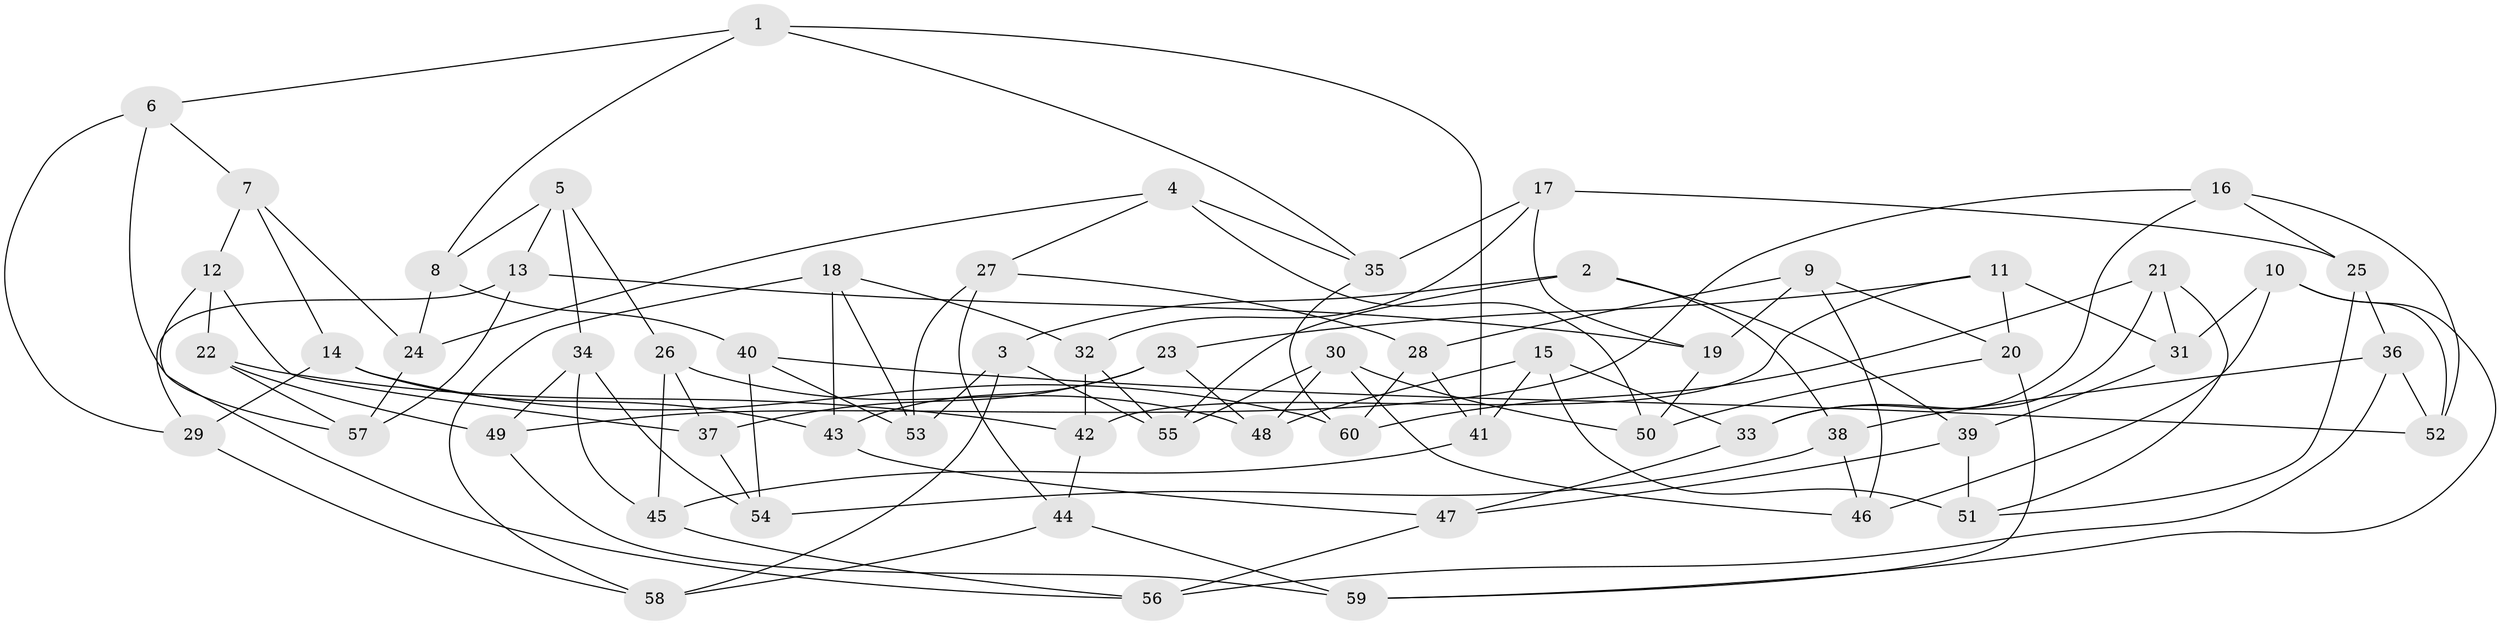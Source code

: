 // Generated by graph-tools (version 1.1) at 2025/27/03/09/25 03:27:00]
// undirected, 60 vertices, 120 edges
graph export_dot {
graph [start="1"]
  node [color=gray90,style=filled];
  1;
  2;
  3;
  4;
  5;
  6;
  7;
  8;
  9;
  10;
  11;
  12;
  13;
  14;
  15;
  16;
  17;
  18;
  19;
  20;
  21;
  22;
  23;
  24;
  25;
  26;
  27;
  28;
  29;
  30;
  31;
  32;
  33;
  34;
  35;
  36;
  37;
  38;
  39;
  40;
  41;
  42;
  43;
  44;
  45;
  46;
  47;
  48;
  49;
  50;
  51;
  52;
  53;
  54;
  55;
  56;
  57;
  58;
  59;
  60;
  1 -- 41;
  1 -- 35;
  1 -- 6;
  1 -- 8;
  2 -- 3;
  2 -- 55;
  2 -- 38;
  2 -- 39;
  3 -- 53;
  3 -- 55;
  3 -- 58;
  4 -- 27;
  4 -- 35;
  4 -- 24;
  4 -- 50;
  5 -- 34;
  5 -- 26;
  5 -- 8;
  5 -- 13;
  6 -- 57;
  6 -- 29;
  6 -- 7;
  7 -- 24;
  7 -- 14;
  7 -- 12;
  8 -- 24;
  8 -- 40;
  9 -- 19;
  9 -- 28;
  9 -- 46;
  9 -- 20;
  10 -- 52;
  10 -- 46;
  10 -- 59;
  10 -- 31;
  11 -- 42;
  11 -- 20;
  11 -- 23;
  11 -- 31;
  12 -- 56;
  12 -- 22;
  12 -- 37;
  13 -- 29;
  13 -- 19;
  13 -- 57;
  14 -- 60;
  14 -- 43;
  14 -- 29;
  15 -- 51;
  15 -- 33;
  15 -- 48;
  15 -- 41;
  16 -- 25;
  16 -- 49;
  16 -- 52;
  16 -- 33;
  17 -- 35;
  17 -- 19;
  17 -- 32;
  17 -- 25;
  18 -- 53;
  18 -- 58;
  18 -- 32;
  18 -- 43;
  19 -- 50;
  20 -- 50;
  20 -- 59;
  21 -- 31;
  21 -- 51;
  21 -- 60;
  21 -- 33;
  22 -- 49;
  22 -- 42;
  22 -- 57;
  23 -- 37;
  23 -- 48;
  23 -- 43;
  24 -- 57;
  25 -- 51;
  25 -- 36;
  26 -- 37;
  26 -- 48;
  26 -- 45;
  27 -- 28;
  27 -- 44;
  27 -- 53;
  28 -- 41;
  28 -- 60;
  29 -- 58;
  30 -- 50;
  30 -- 46;
  30 -- 55;
  30 -- 48;
  31 -- 39;
  32 -- 42;
  32 -- 55;
  33 -- 47;
  34 -- 49;
  34 -- 54;
  34 -- 45;
  35 -- 60;
  36 -- 52;
  36 -- 56;
  36 -- 38;
  37 -- 54;
  38 -- 46;
  38 -- 54;
  39 -- 47;
  39 -- 51;
  40 -- 54;
  40 -- 52;
  40 -- 53;
  41 -- 45;
  42 -- 44;
  43 -- 47;
  44 -- 58;
  44 -- 59;
  45 -- 56;
  47 -- 56;
  49 -- 59;
}
